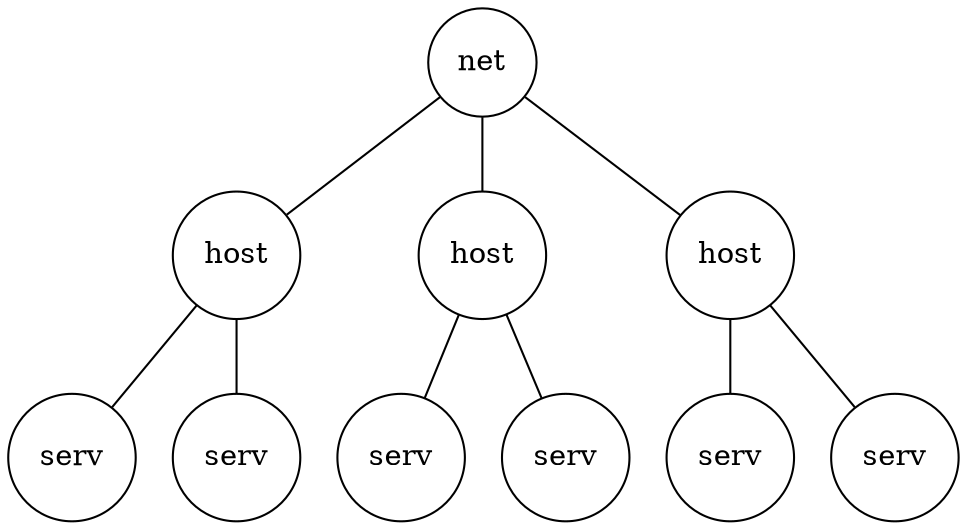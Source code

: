 graph {

node [shape=circle]
net

node [label=host]
h1 h2 h3 

node [label=serv]
s11 s12
s21 s22
s31 s32

net -- {h1 h2 h3}
h1 -- {s11 s12}
h2 -- {s21 s22}
h3 -- {s31 s32}

}
